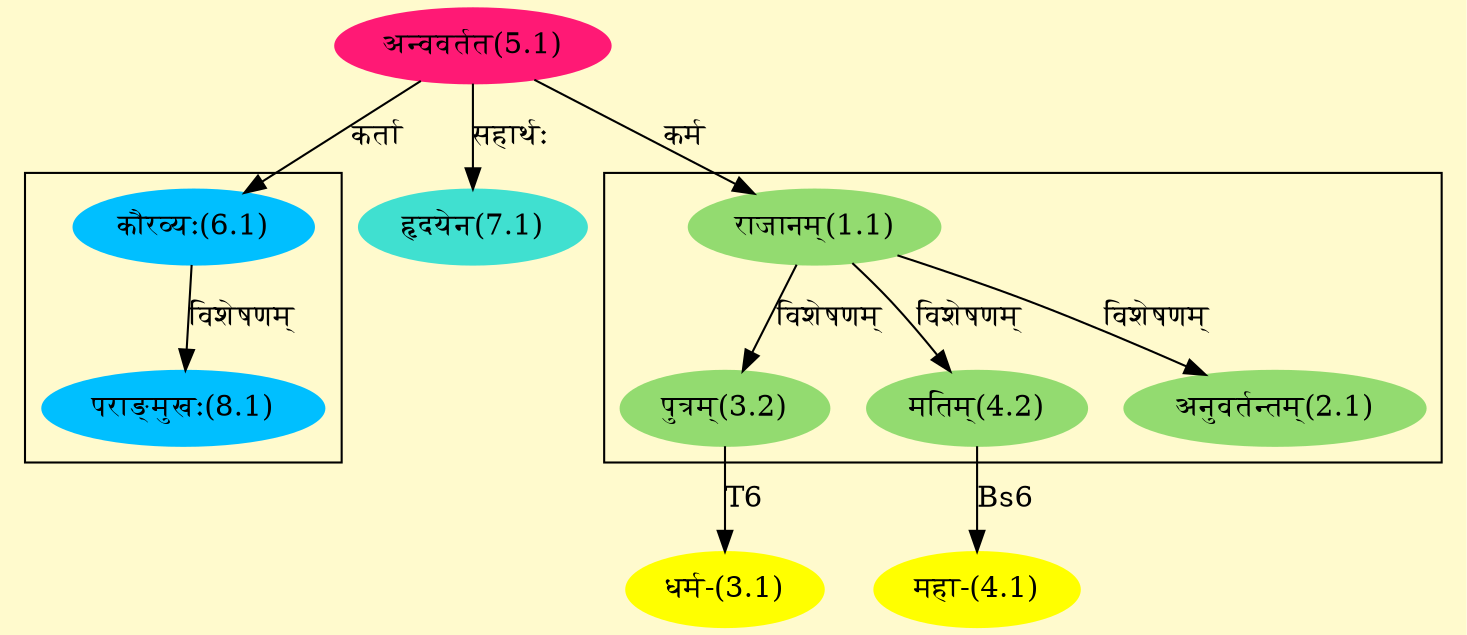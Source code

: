digraph G{
rankdir=BT;
 compound=true;
 bgcolor="lemonchiffon1";

subgraph cluster_1{
Node2_1 [style=filled, color="#93DB70" label = "अनुवर्तन्तम्(2.1)"]
Node1_1 [style=filled, color="#93DB70" label = "राजानम्(1.1)"]
Node3_2 [style=filled, color="#93DB70" label = "पुत्रम्(3.2)"]
Node4_2 [style=filled, color="#93DB70" label = "मतिम्(4.2)"]

}

subgraph cluster_2{
Node8_1 [style=filled, color="#00BFFF" label = "पराङ्मुखः(8.1)"]
Node6_1 [style=filled, color="#00BFFF" label = "कौरव्यः(6.1)"]

}
Node1_1 [style=filled, color="#93DB70" label = "राजानम्(1.1)"]
Node5_1 [style=filled, color="#FF1975" label = "अन्ववर्तत(5.1)"]
Node3_1 [style=filled, color="#FFFF00" label = "धर्म-(3.1)"]
Node3_2 [style=filled, color="#93DB70" label = "पुत्रम्(3.2)"]
Node4_1 [style=filled, color="#FFFF00" label = "महा-(4.1)"]
Node4_2 [style=filled, color="#93DB70" label = "मतिम्(4.2)"]
Node6_1 [style=filled, color="#00BFFF" label = "कौरव्यः(6.1)"]
Node [style=filled, color="" label = "()"]
Node7_1 [style=filled, color="#40E0D0" label = "हृदयेन(7.1)"]
/* Start of Relations section */

Node1_1 -> Node5_1 [  label="कर्म"  dir="back" ]
Node2_1 -> Node1_1 [  label="विशेषणम्"  dir="back" ]
Node3_1 -> Node3_2 [  label="T6"  dir="back" ]
Node3_2 -> Node1_1 [  label="विशेषणम्"  dir="back" ]
Node4_1 -> Node4_2 [  label="Bs6"  dir="back" ]
Node4_2 -> Node1_1 [  label="विशेषणम्"  dir="back" ]
Node6_1 -> Node5_1 [  label="कर्ता"  dir="back" ]
Node7_1 -> Node5_1 [  label="सहार्थः"  dir="back" ]
Node8_1 -> Node6_1 [  label="विशेषणम्"  dir="back" ]
}
